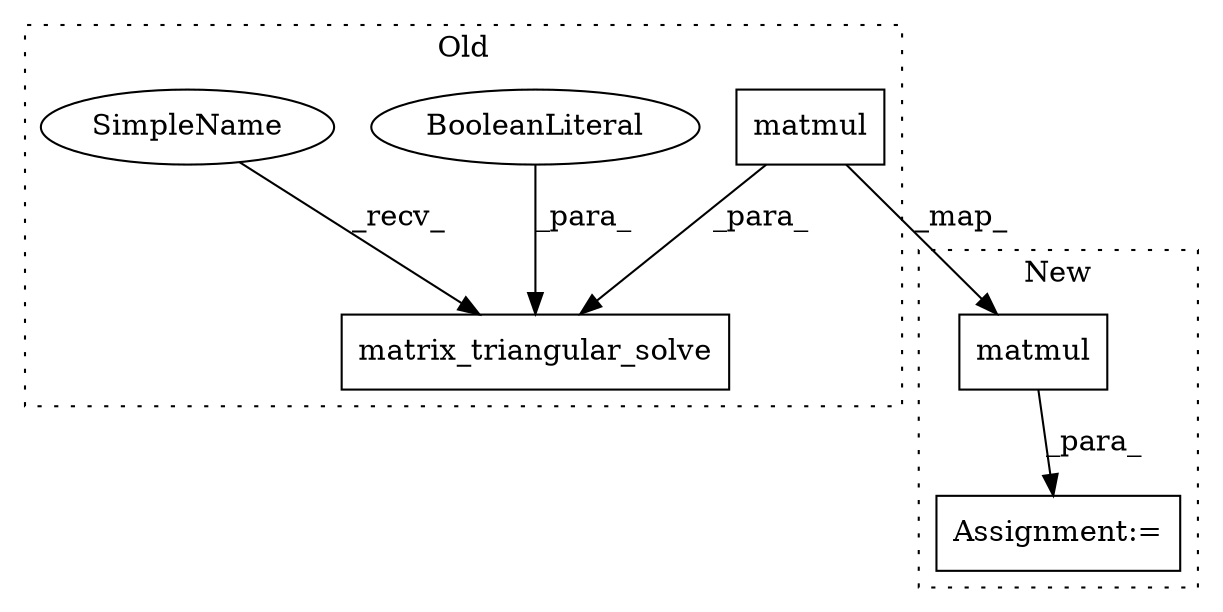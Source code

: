 digraph G {
subgraph cluster0 {
1 [label="matrix_triangular_solve" a="32" s="2842,2898" l="24,1" shape="box"];
2 [label="BooleanLiteral" a="9" s="2894" l="4" shape="ellipse"];
3 [label="matmul" a="32" s="2880,2892" l="7,1" shape="box"];
6 [label="SimpleName" a="42" s="2831" l="10" shape="ellipse"];
label = "Old";
style="dotted";
}
subgraph cluster1 {
4 [label="matmul" a="32" s="2891,2903" l="7,1" shape="box"];
5 [label="Assignment:=" a="7" s="2879" l="1" shape="box"];
label = "New";
style="dotted";
}
2 -> 1 [label="_para_"];
3 -> 1 [label="_para_"];
3 -> 4 [label="_map_"];
4 -> 5 [label="_para_"];
6 -> 1 [label="_recv_"];
}